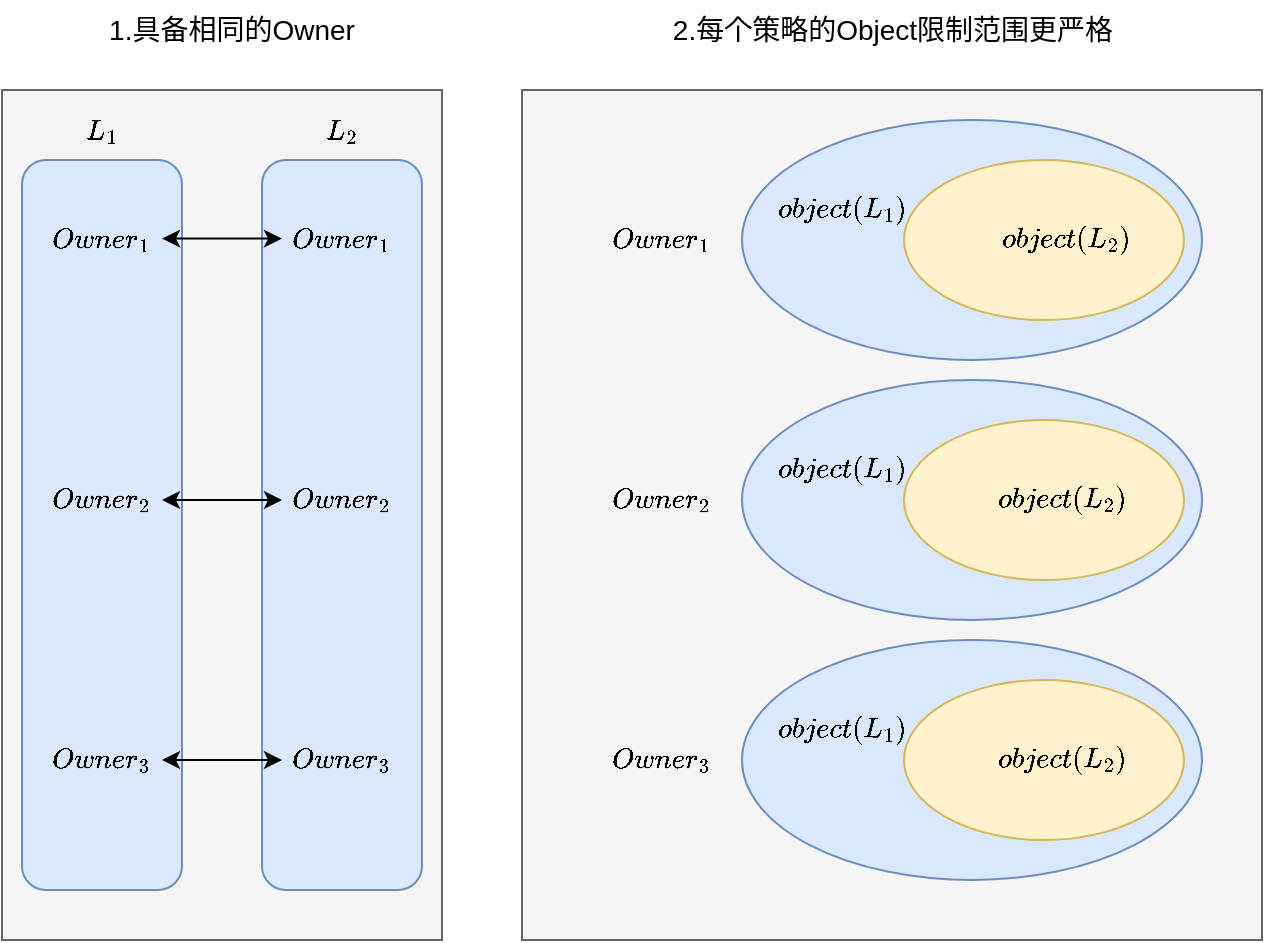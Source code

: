 <mxfile version="21.2.9" type="github">
  <diagram name="第 1 页" id="-tU2giaiC4PwmeR-Xja7">
    <mxGraphModel dx="2261" dy="788" grid="1" gridSize="10" guides="1" tooltips="1" connect="1" arrows="1" fold="1" page="1" pageScale="1" pageWidth="827" pageHeight="1169" math="1" shadow="0">
      <root>
        <mxCell id="0" />
        <mxCell id="1" parent="0" />
        <mxCell id="jwFDThHK3IruDM-AcIsD-4" value="" style="rounded=0;whiteSpace=wrap;html=1;fillColor=#f5f5f5;fontColor=#333333;strokeColor=#666666;" parent="1" vertex="1">
          <mxGeometry x="180" y="195" width="370" height="425" as="geometry" />
        </mxCell>
        <mxCell id="jwFDThHK3IruDM-AcIsD-5" value="" style="ellipse;whiteSpace=wrap;html=1;fillColor=#dae8fc;strokeColor=#6c8ebf;" parent="1" vertex="1">
          <mxGeometry x="290" y="210" width="230" height="120" as="geometry" />
        </mxCell>
        <mxCell id="jwFDThHK3IruDM-AcIsD-8" value="$$Owner_1$$" style="text;html=1;strokeColor=none;fillColor=none;align=center;verticalAlign=middle;whiteSpace=wrap;rounded=0;" parent="1" vertex="1">
          <mxGeometry x="220" y="255" width="60" height="30" as="geometry" />
        </mxCell>
        <mxCell id="jwFDThHK3IruDM-AcIsD-9" value="$$Owner_2$$" style="text;html=1;strokeColor=none;fillColor=none;align=center;verticalAlign=middle;whiteSpace=wrap;rounded=0;" parent="1" vertex="1">
          <mxGeometry x="220" y="385" width="60" height="30" as="geometry" />
        </mxCell>
        <mxCell id="jwFDThHK3IruDM-AcIsD-10" value="$$Owner_3$$" style="text;html=1;strokeColor=none;fillColor=none;align=center;verticalAlign=middle;whiteSpace=wrap;rounded=0;" parent="1" vertex="1">
          <mxGeometry x="220" y="515" width="60" height="30" as="geometry" />
        </mxCell>
        <mxCell id="jwFDThHK3IruDM-AcIsD-11" value="" style="ellipse;whiteSpace=wrap;html=1;fillColor=#fff2cc;strokeColor=#d6b656;" parent="1" vertex="1">
          <mxGeometry x="371" y="230" width="140" height="80" as="geometry" />
        </mxCell>
        <mxCell id="jwFDThHK3IruDM-AcIsD-14" value="$$object(L_1)$$" style="text;html=1;strokeColor=none;fillColor=none;align=center;verticalAlign=middle;whiteSpace=wrap;rounded=0;" parent="1" vertex="1">
          <mxGeometry x="290" y="240" width="100" height="30" as="geometry" />
        </mxCell>
        <mxCell id="jwFDThHK3IruDM-AcIsD-15" value="" style="ellipse;whiteSpace=wrap;html=1;fillColor=#dae8fc;strokeColor=#6c8ebf;" parent="1" vertex="1">
          <mxGeometry x="290" y="340" width="230" height="120" as="geometry" />
        </mxCell>
        <mxCell id="jwFDThHK3IruDM-AcIsD-16" value="" style="ellipse;whiteSpace=wrap;html=1;fillColor=#fff2cc;strokeColor=#d6b656;" parent="1" vertex="1">
          <mxGeometry x="371" y="360" width="140" height="80" as="geometry" />
        </mxCell>
        <mxCell id="jwFDThHK3IruDM-AcIsD-17" value="" style="ellipse;whiteSpace=wrap;html=1;fillColor=#dae8fc;strokeColor=#6c8ebf;" parent="1" vertex="1">
          <mxGeometry x="290" y="470" width="230" height="120" as="geometry" />
        </mxCell>
        <mxCell id="jwFDThHK3IruDM-AcIsD-18" value="" style="ellipse;whiteSpace=wrap;html=1;fillColor=#fff2cc;strokeColor=#d6b656;" parent="1" vertex="1">
          <mxGeometry x="371" y="490" width="140" height="80" as="geometry" />
        </mxCell>
        <mxCell id="jwFDThHK3IruDM-AcIsD-19" value="$$object(L_2)$$" style="text;html=1;strokeColor=none;fillColor=none;align=center;verticalAlign=middle;whiteSpace=wrap;rounded=0;" parent="1" vertex="1">
          <mxGeometry x="402" y="255" width="100" height="30" as="geometry" />
        </mxCell>
        <mxCell id="jwFDThHK3IruDM-AcIsD-20" value="$$object(L_1)$$" style="text;html=1;strokeColor=none;fillColor=none;align=center;verticalAlign=middle;whiteSpace=wrap;rounded=0;" parent="1" vertex="1">
          <mxGeometry x="290" y="370" width="100" height="30" as="geometry" />
        </mxCell>
        <mxCell id="jwFDThHK3IruDM-AcIsD-21" value="$$object(L_1)$$" style="text;html=1;strokeColor=none;fillColor=none;align=center;verticalAlign=middle;whiteSpace=wrap;rounded=0;" parent="1" vertex="1">
          <mxGeometry x="290" y="500" width="100" height="30" as="geometry" />
        </mxCell>
        <mxCell id="jwFDThHK3IruDM-AcIsD-22" value="$$object(L_2)$$" style="text;html=1;strokeColor=none;fillColor=none;align=center;verticalAlign=middle;whiteSpace=wrap;rounded=0;" parent="1" vertex="1">
          <mxGeometry x="400" y="385" width="100" height="30" as="geometry" />
        </mxCell>
        <mxCell id="jwFDThHK3IruDM-AcIsD-23" value="$$object(L_2)$$" style="text;html=1;strokeColor=none;fillColor=none;align=center;verticalAlign=middle;whiteSpace=wrap;rounded=0;" parent="1" vertex="1">
          <mxGeometry x="400" y="515" width="100" height="30" as="geometry" />
        </mxCell>
        <mxCell id="jwFDThHK3IruDM-AcIsD-25" value="" style="rounded=0;whiteSpace=wrap;html=1;fillColor=#f5f5f5;fontColor=#333333;strokeColor=#666666;" parent="1" vertex="1">
          <mxGeometry x="-80" y="195" width="220" height="425" as="geometry" />
        </mxCell>
        <mxCell id="jwFDThHK3IruDM-AcIsD-27" value="" style="rounded=1;whiteSpace=wrap;html=1;fillColor=#dae8fc;strokeColor=#6c8ebf;" parent="1" vertex="1">
          <mxGeometry x="-70" y="230" width="80" height="365" as="geometry" />
        </mxCell>
        <mxCell id="jwFDThHK3IruDM-AcIsD-26" value="$$Owner_1$$" style="text;html=1;strokeColor=none;fillColor=none;align=center;verticalAlign=middle;whiteSpace=wrap;rounded=0;" parent="1" vertex="1">
          <mxGeometry x="-60" y="255" width="60" height="30" as="geometry" />
        </mxCell>
        <mxCell id="jwFDThHK3IruDM-AcIsD-28" value="$$Owner_2$$" style="text;html=1;strokeColor=none;fillColor=none;align=center;verticalAlign=middle;whiteSpace=wrap;rounded=0;" parent="1" vertex="1">
          <mxGeometry x="-60" y="385" width="60" height="30" as="geometry" />
        </mxCell>
        <mxCell id="jwFDThHK3IruDM-AcIsD-29" value="$$Owner_3$$" style="text;html=1;strokeColor=none;fillColor=none;align=center;verticalAlign=middle;whiteSpace=wrap;rounded=0;" parent="1" vertex="1">
          <mxGeometry x="-60" y="515" width="60" height="30" as="geometry" />
        </mxCell>
        <mxCell id="jwFDThHK3IruDM-AcIsD-30" value="" style="rounded=1;whiteSpace=wrap;html=1;fillColor=#dae8fc;strokeColor=#6c8ebf;" parent="1" vertex="1">
          <mxGeometry x="50" y="230" width="80" height="365" as="geometry" />
        </mxCell>
        <mxCell id="jwFDThHK3IruDM-AcIsD-31" value="$$Owner_1$$" style="text;html=1;strokeColor=none;fillColor=none;align=center;verticalAlign=middle;whiteSpace=wrap;rounded=0;" parent="1" vertex="1">
          <mxGeometry x="60" y="255" width="60" height="30" as="geometry" />
        </mxCell>
        <mxCell id="jwFDThHK3IruDM-AcIsD-32" value="$$Owner_2$$" style="text;html=1;strokeColor=none;fillColor=none;align=center;verticalAlign=middle;whiteSpace=wrap;rounded=0;" parent="1" vertex="1">
          <mxGeometry x="60" y="385" width="60" height="30" as="geometry" />
        </mxCell>
        <mxCell id="jwFDThHK3IruDM-AcIsD-33" value="$$Owner_3$$" style="text;html=1;strokeColor=none;fillColor=none;align=center;verticalAlign=middle;whiteSpace=wrap;rounded=0;" parent="1" vertex="1">
          <mxGeometry x="60" y="515" width="60" height="30" as="geometry" />
        </mxCell>
        <mxCell id="jwFDThHK3IruDM-AcIsD-34" value="" style="endArrow=classic;startArrow=classic;html=1;rounded=0;" parent="1" edge="1">
          <mxGeometry width="50" height="50" relative="1" as="geometry">
            <mxPoint y="269.31" as="sourcePoint" />
            <mxPoint x="60" y="269.31" as="targetPoint" />
          </mxGeometry>
        </mxCell>
        <mxCell id="jwFDThHK3IruDM-AcIsD-35" value="" style="endArrow=classic;startArrow=classic;html=1;rounded=0;" parent="1" edge="1">
          <mxGeometry width="50" height="50" relative="1" as="geometry">
            <mxPoint y="400" as="sourcePoint" />
            <mxPoint x="60" y="400" as="targetPoint" />
          </mxGeometry>
        </mxCell>
        <mxCell id="jwFDThHK3IruDM-AcIsD-36" value="" style="endArrow=classic;startArrow=classic;html=1;rounded=0;" parent="1" edge="1">
          <mxGeometry width="50" height="50" relative="1" as="geometry">
            <mxPoint y="530" as="sourcePoint" />
            <mxPoint x="60" y="530" as="targetPoint" />
          </mxGeometry>
        </mxCell>
        <mxCell id="jwFDThHK3IruDM-AcIsD-37" value="$$L_1$$" style="text;html=1;strokeColor=none;fillColor=none;align=center;verticalAlign=middle;whiteSpace=wrap;rounded=0;" parent="1" vertex="1">
          <mxGeometry x="-60" y="200" width="60" height="30" as="geometry" />
        </mxCell>
        <mxCell id="jwFDThHK3IruDM-AcIsD-38" value="$$L_2$$" style="text;html=1;strokeColor=none;fillColor=none;align=center;verticalAlign=middle;whiteSpace=wrap;rounded=0;" parent="1" vertex="1">
          <mxGeometry x="60" y="200" width="60" height="30" as="geometry" />
        </mxCell>
        <mxCell id="KiT3ZsEfIs27UZU9Whzl-1" value="&lt;font style=&quot;font-size: 14px;&quot;&gt;1.具备相同的Owner&lt;/font&gt;" style="text;html=1;strokeColor=none;fillColor=none;align=center;verticalAlign=middle;whiteSpace=wrap;rounded=0;" parent="1" vertex="1">
          <mxGeometry x="-30" y="150" width="130" height="30" as="geometry" />
        </mxCell>
        <mxCell id="KiT3ZsEfIs27UZU9Whzl-2" value="&lt;span style=&quot;font-size: 14px;&quot;&gt;2.每个策略的Object限制范围更严格&lt;/span&gt;" style="text;html=1;strokeColor=none;fillColor=none;align=center;verticalAlign=middle;whiteSpace=wrap;rounded=0;" parent="1" vertex="1">
          <mxGeometry x="247.5" y="150" width="235" height="30" as="geometry" />
        </mxCell>
      </root>
    </mxGraphModel>
  </diagram>
</mxfile>
